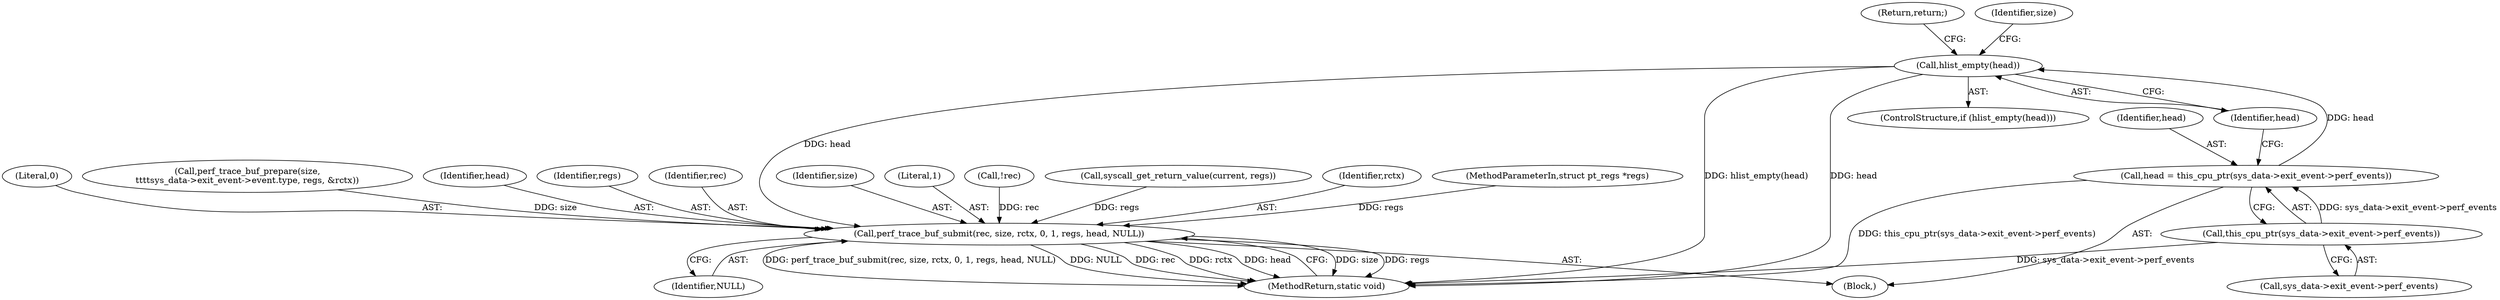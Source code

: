 digraph "0_linux_086ba77a6db00ed858ff07451bedee197df868c9_2@pointer" {
"1000145" [label="(Call,hlist_empty(head))"];
"1000136" [label="(Call,head = this_cpu_ptr(sys_data->exit_event->perf_events))"];
"1000138" [label="(Call,this_cpu_ptr(sys_data->exit_event->perf_events))"];
"1000195" [label="(Call,perf_trace_buf_submit(rec, size, rctx, 0, 1, regs, head, NULL))"];
"1000197" [label="(Identifier,size)"];
"1000146" [label="(Identifier,head)"];
"1000139" [label="(Call,sys_data->exit_event->perf_events)"];
"1000195" [label="(Call,perf_trace_buf_submit(rec, size, rctx, 0, 1, regs, head, NULL))"];
"1000200" [label="(Literal,1)"];
"1000180" [label="(Call,!rec)"];
"1000144" [label="(ControlStructure,if (hlist_empty(head)))"];
"1000192" [label="(Call,syscall_get_return_value(current, regs))"];
"1000147" [label="(Return,return;)"];
"1000198" [label="(Identifier,rctx)"];
"1000203" [label="(Identifier,NULL)"];
"1000103" [label="(MethodParameterIn,struct pt_regs *regs)"];
"1000136" [label="(Call,head = this_cpu_ptr(sys_data->exit_event->perf_events))"];
"1000199" [label="(Literal,0)"];
"1000138" [label="(Call,this_cpu_ptr(sys_data->exit_event->perf_events))"];
"1000137" [label="(Identifier,head)"];
"1000167" [label="(Call,perf_trace_buf_prepare(size,\n\t\t\t\tsys_data->exit_event->event.type, regs, &rctx))"];
"1000149" [label="(Identifier,size)"];
"1000202" [label="(Identifier,head)"];
"1000105" [label="(Block,)"];
"1000204" [label="(MethodReturn,static void)"];
"1000201" [label="(Identifier,regs)"];
"1000196" [label="(Identifier,rec)"];
"1000145" [label="(Call,hlist_empty(head))"];
"1000145" -> "1000144"  [label="AST: "];
"1000145" -> "1000146"  [label="CFG: "];
"1000146" -> "1000145"  [label="AST: "];
"1000147" -> "1000145"  [label="CFG: "];
"1000149" -> "1000145"  [label="CFG: "];
"1000145" -> "1000204"  [label="DDG: hlist_empty(head)"];
"1000145" -> "1000204"  [label="DDG: head"];
"1000136" -> "1000145"  [label="DDG: head"];
"1000145" -> "1000195"  [label="DDG: head"];
"1000136" -> "1000105"  [label="AST: "];
"1000136" -> "1000138"  [label="CFG: "];
"1000137" -> "1000136"  [label="AST: "];
"1000138" -> "1000136"  [label="AST: "];
"1000146" -> "1000136"  [label="CFG: "];
"1000136" -> "1000204"  [label="DDG: this_cpu_ptr(sys_data->exit_event->perf_events)"];
"1000138" -> "1000136"  [label="DDG: sys_data->exit_event->perf_events"];
"1000138" -> "1000139"  [label="CFG: "];
"1000139" -> "1000138"  [label="AST: "];
"1000138" -> "1000204"  [label="DDG: sys_data->exit_event->perf_events"];
"1000195" -> "1000105"  [label="AST: "];
"1000195" -> "1000203"  [label="CFG: "];
"1000196" -> "1000195"  [label="AST: "];
"1000197" -> "1000195"  [label="AST: "];
"1000198" -> "1000195"  [label="AST: "];
"1000199" -> "1000195"  [label="AST: "];
"1000200" -> "1000195"  [label="AST: "];
"1000201" -> "1000195"  [label="AST: "];
"1000202" -> "1000195"  [label="AST: "];
"1000203" -> "1000195"  [label="AST: "];
"1000204" -> "1000195"  [label="CFG: "];
"1000195" -> "1000204"  [label="DDG: size"];
"1000195" -> "1000204"  [label="DDG: regs"];
"1000195" -> "1000204"  [label="DDG: perf_trace_buf_submit(rec, size, rctx, 0, 1, regs, head, NULL)"];
"1000195" -> "1000204"  [label="DDG: NULL"];
"1000195" -> "1000204"  [label="DDG: rec"];
"1000195" -> "1000204"  [label="DDG: rctx"];
"1000195" -> "1000204"  [label="DDG: head"];
"1000180" -> "1000195"  [label="DDG: rec"];
"1000167" -> "1000195"  [label="DDG: size"];
"1000192" -> "1000195"  [label="DDG: regs"];
"1000103" -> "1000195"  [label="DDG: regs"];
}
